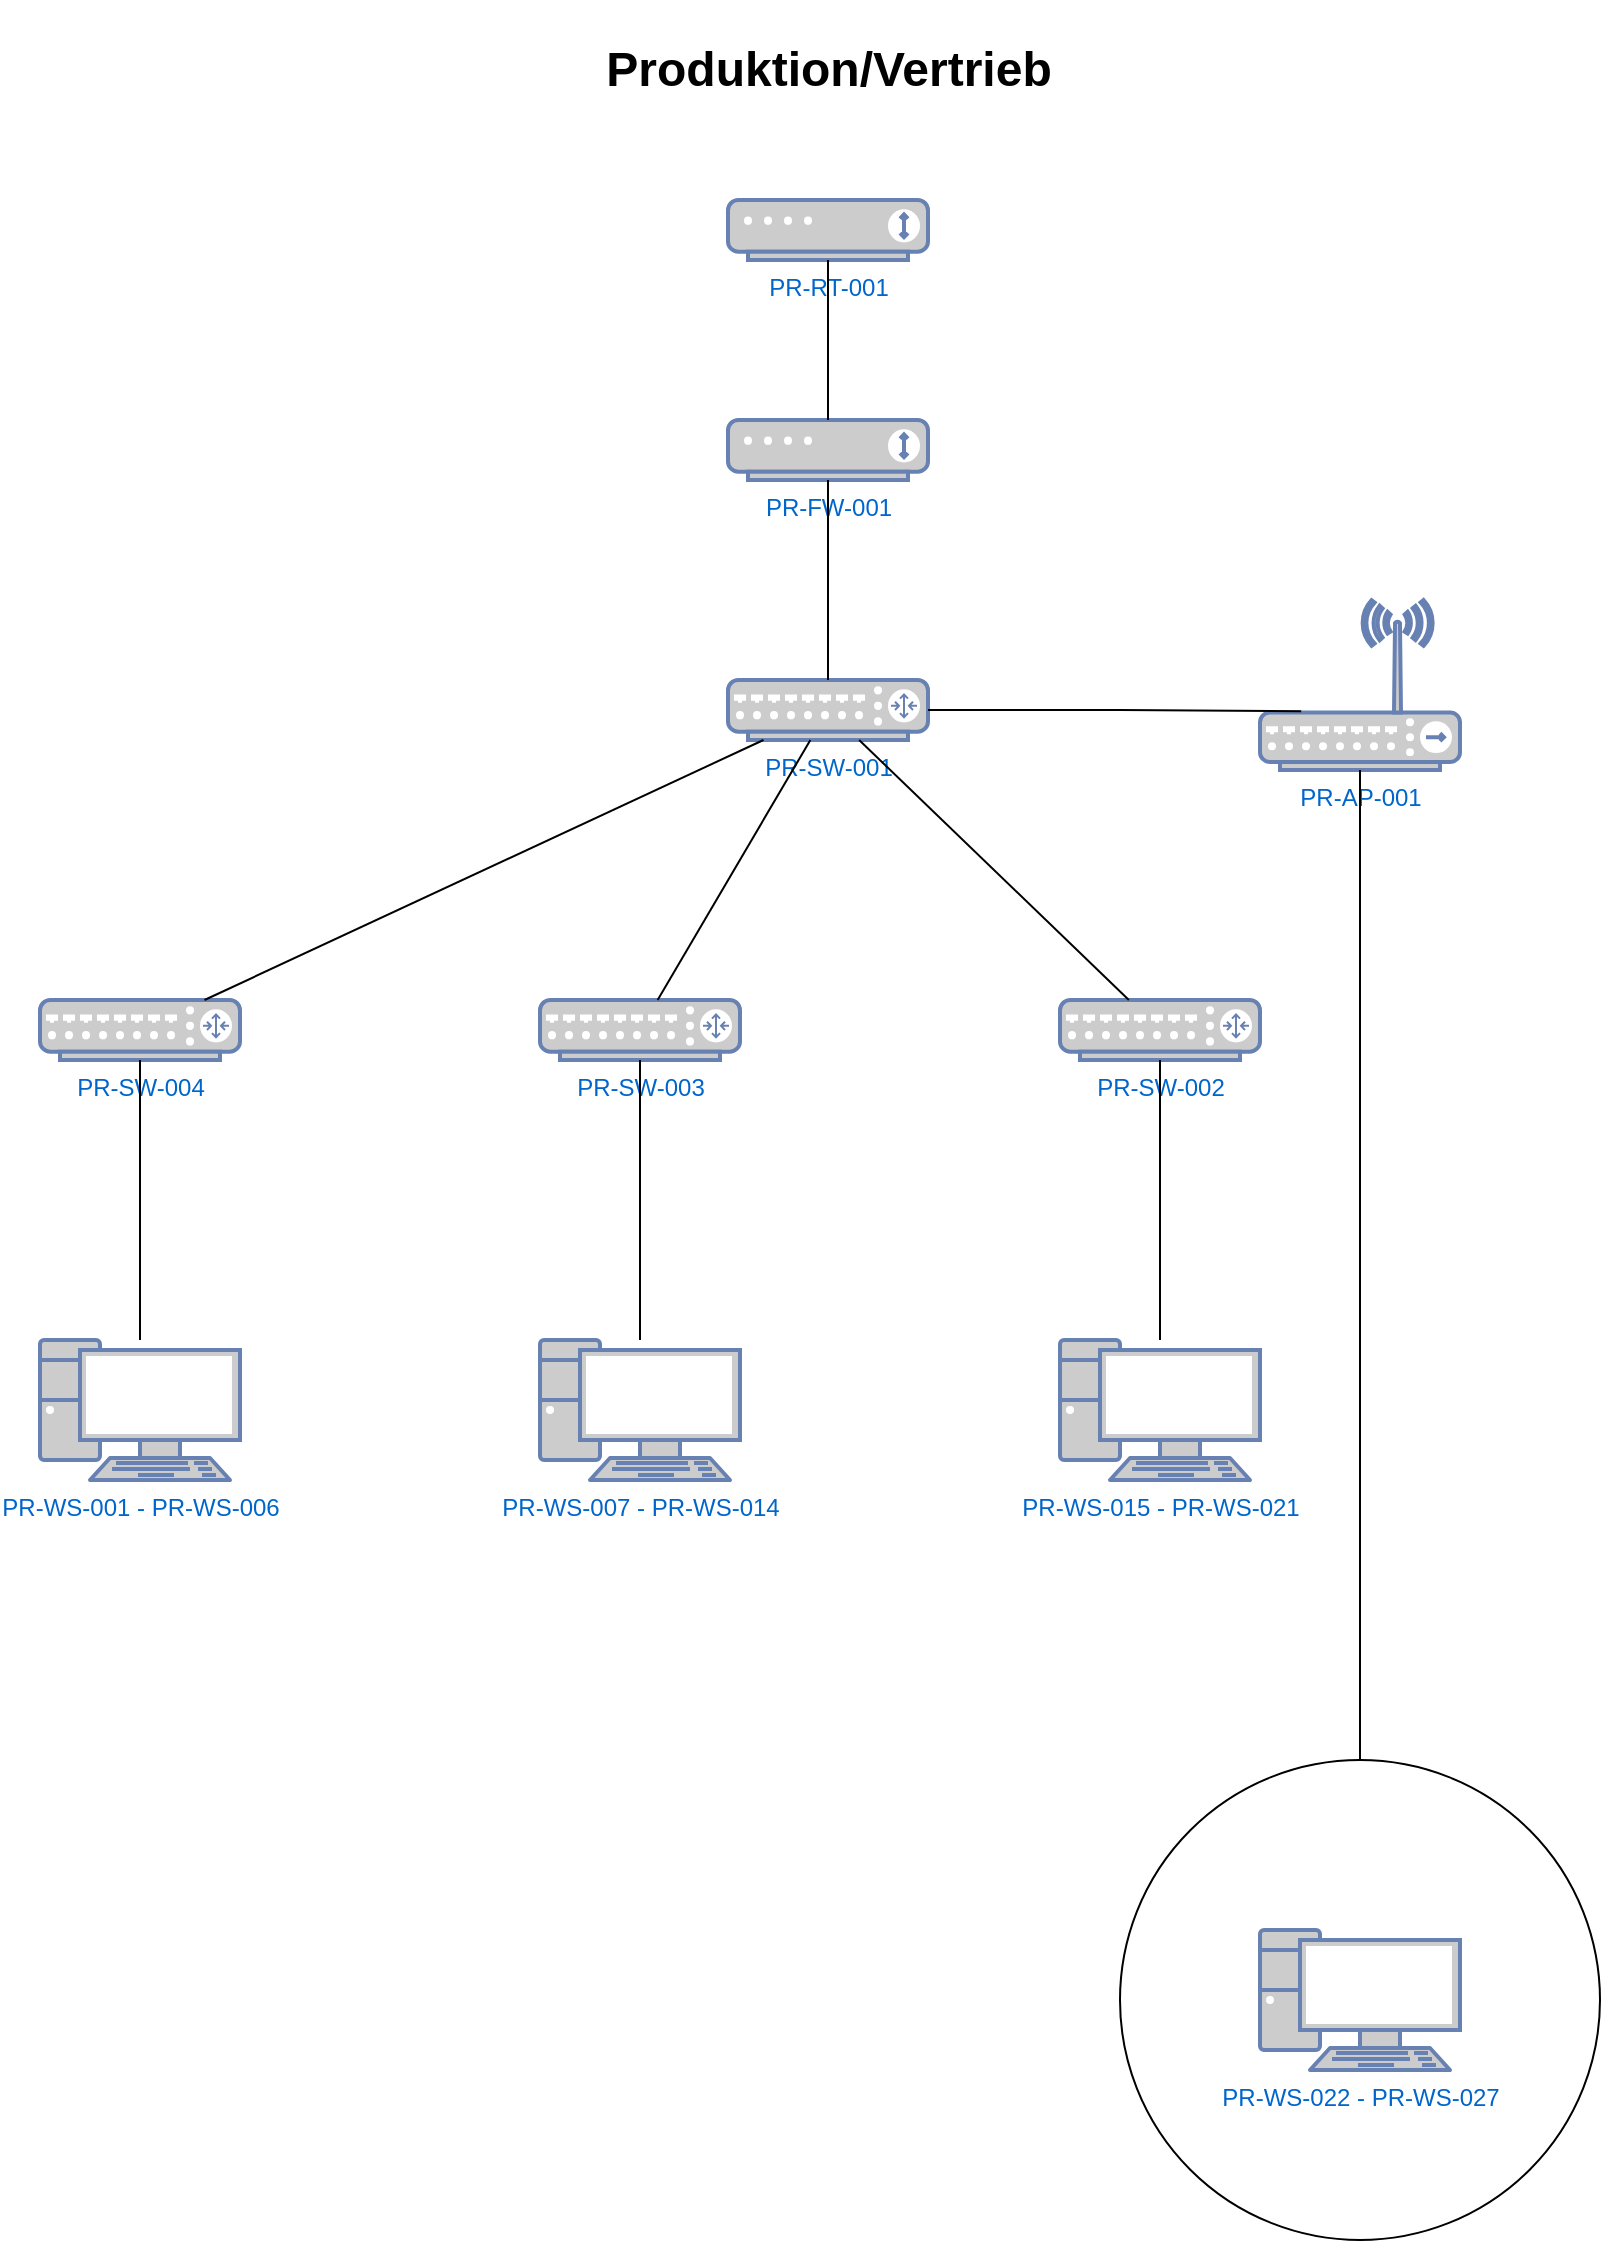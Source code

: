 <mxfile version="20.3.0" type="device"><diagram id="-WN0USReR38KMp0aL2p2" name="Seite-1"><mxGraphModel dx="1730" dy="1082" grid="1" gridSize="10" guides="1" tooltips="1" connect="1" arrows="1" fold="1" page="1" pageScale="1" pageWidth="827" pageHeight="1169" math="0" shadow="0"><root><mxCell id="0"/><mxCell id="1" parent="0"/><mxCell id="f7lcPJcUA309jDd2bsiB-21" value="" style="ellipse;whiteSpace=wrap;html=1;aspect=fixed;fontFamily=Helvetica;" vertex="1" parent="1"><mxGeometry x="560" y="910" width="240" height="240" as="geometry"/></mxCell><mxCell id="f7lcPJcUA309jDd2bsiB-1" value="PR-RT-001" style="fontColor=#0066CC;verticalAlign=top;verticalLabelPosition=bottom;labelPosition=center;align=center;html=1;outlineConnect=0;fillColor=#CCCCCC;strokeColor=#6881B3;gradientColor=none;gradientDirection=north;strokeWidth=2;shape=mxgraph.networks.modem;" vertex="1" parent="1"><mxGeometry x="364" y="130" width="100" height="30" as="geometry"/></mxCell><mxCell id="f7lcPJcUA309jDd2bsiB-2" value="PR-SW-001" style="fontColor=#0066CC;verticalAlign=top;verticalLabelPosition=bottom;labelPosition=center;align=center;html=1;outlineConnect=0;fillColor=#CCCCCC;strokeColor=#6881B3;gradientColor=none;gradientDirection=north;strokeWidth=2;shape=mxgraph.networks.router;" vertex="1" parent="1"><mxGeometry x="364" y="370" width="100" height="30" as="geometry"/></mxCell><mxCell id="f7lcPJcUA309jDd2bsiB-3" value="PR-WS-001 - PR-WS-006" style="fontColor=#0066CC;verticalAlign=top;verticalLabelPosition=bottom;labelPosition=center;align=center;html=1;outlineConnect=0;fillColor=#CCCCCC;strokeColor=#6881B3;gradientColor=none;gradientDirection=north;strokeWidth=2;shape=mxgraph.networks.pc;" vertex="1" parent="1"><mxGeometry x="20" y="700" width="100" height="70" as="geometry"/></mxCell><mxCell id="f7lcPJcUA309jDd2bsiB-4" value="PR-AP-001" style="fontColor=#0066CC;verticalAlign=top;verticalLabelPosition=bottom;labelPosition=center;align=center;html=1;outlineConnect=0;fillColor=#CCCCCC;strokeColor=#6881B3;gradientColor=none;gradientDirection=north;strokeWidth=2;shape=mxgraph.networks.wireless_hub;" vertex="1" parent="1"><mxGeometry x="630" y="330" width="100" height="85" as="geometry"/></mxCell><mxCell id="f7lcPJcUA309jDd2bsiB-5" value="PR-FW-001" style="fontColor=#0066CC;verticalAlign=top;verticalLabelPosition=bottom;labelPosition=center;align=center;html=1;outlineConnect=0;fillColor=#CCCCCC;strokeColor=#6881B3;gradientColor=none;gradientDirection=north;strokeWidth=2;shape=mxgraph.networks.modem;" vertex="1" parent="1"><mxGeometry x="364" y="240" width="100" height="30" as="geometry"/></mxCell><mxCell id="f7lcPJcUA309jDd2bsiB-6" value="&lt;h1&gt;Produktion/Vertrieb&lt;/h1&gt;" style="text;html=1;align=center;verticalAlign=middle;resizable=0;points=[];autosize=1;strokeColor=none;fillColor=none;" vertex="1" parent="1"><mxGeometry x="289" y="30" width="250" height="70" as="geometry"/></mxCell><mxCell id="f7lcPJcUA309jDd2bsiB-7" value="PR-WS-007 - PR-WS-014" style="fontColor=#0066CC;verticalAlign=top;verticalLabelPosition=bottom;labelPosition=center;align=center;html=1;outlineConnect=0;fillColor=#CCCCCC;strokeColor=#6881B3;gradientColor=none;gradientDirection=north;strokeWidth=2;shape=mxgraph.networks.pc;" vertex="1" parent="1"><mxGeometry x="270" y="700" width="100" height="70" as="geometry"/></mxCell><mxCell id="f7lcPJcUA309jDd2bsiB-8" value="PR-WS-015 - PR-WS-021" style="fontColor=#0066CC;verticalAlign=top;verticalLabelPosition=bottom;labelPosition=center;align=center;html=1;outlineConnect=0;fillColor=#CCCCCC;strokeColor=#6881B3;gradientColor=none;gradientDirection=north;strokeWidth=2;shape=mxgraph.networks.pc;" vertex="1" parent="1"><mxGeometry x="530" y="700" width="100" height="70" as="geometry"/></mxCell><mxCell id="f7lcPJcUA309jDd2bsiB-9" value="" style="endArrow=none;html=1;rounded=0;fontFamily=Helvetica;" edge="1" parent="1" source="f7lcPJcUA309jDd2bsiB-5" target="f7lcPJcUA309jDd2bsiB-1"><mxGeometry width="50" height="50" relative="1" as="geometry"><mxPoint x="390" y="420" as="sourcePoint"/><mxPoint x="440" y="370" as="targetPoint"/></mxGeometry></mxCell><mxCell id="f7lcPJcUA309jDd2bsiB-10" value="" style="endArrow=none;html=1;rounded=0;fontFamily=Helvetica;" edge="1" parent="1" source="f7lcPJcUA309jDd2bsiB-2" target="f7lcPJcUA309jDd2bsiB-5"><mxGeometry width="50" height="50" relative="1" as="geometry"><mxPoint x="390" y="420" as="sourcePoint"/><mxPoint x="440" y="370" as="targetPoint"/></mxGeometry></mxCell><mxCell id="f7lcPJcUA309jDd2bsiB-11" value="" style="endArrow=none;html=1;rounded=0;fontFamily=Helvetica;exitX=0.206;exitY=0.654;exitDx=0;exitDy=0;exitPerimeter=0;" edge="1" parent="1" source="f7lcPJcUA309jDd2bsiB-4" target="f7lcPJcUA309jDd2bsiB-2"><mxGeometry width="50" height="50" relative="1" as="geometry"><mxPoint x="390" y="620" as="sourcePoint"/><mxPoint x="440" y="570" as="targetPoint"/><Array as="points"><mxPoint x="560" y="385"/></Array></mxGeometry></mxCell><mxCell id="f7lcPJcUA309jDd2bsiB-17" value="PR-SW-004" style="fontColor=#0066CC;verticalAlign=top;verticalLabelPosition=bottom;labelPosition=center;align=center;html=1;outlineConnect=0;fillColor=#CCCCCC;strokeColor=#6881B3;gradientColor=none;gradientDirection=north;strokeWidth=2;shape=mxgraph.networks.router;" vertex="1" parent="1"><mxGeometry x="20" y="530" width="100" height="30" as="geometry"/></mxCell><mxCell id="f7lcPJcUA309jDd2bsiB-18" value="PR-SW-003" style="fontColor=#0066CC;verticalAlign=top;verticalLabelPosition=bottom;labelPosition=center;align=center;html=1;outlineConnect=0;fillColor=#CCCCCC;strokeColor=#6881B3;gradientColor=none;gradientDirection=north;strokeWidth=2;shape=mxgraph.networks.router;" vertex="1" parent="1"><mxGeometry x="270" y="530" width="100" height="30" as="geometry"/></mxCell><mxCell id="f7lcPJcUA309jDd2bsiB-19" value="PR-SW-002" style="fontColor=#0066CC;verticalAlign=top;verticalLabelPosition=bottom;labelPosition=center;align=center;html=1;outlineConnect=0;fillColor=#CCCCCC;strokeColor=#6881B3;gradientColor=none;gradientDirection=north;strokeWidth=2;shape=mxgraph.networks.router;" vertex="1" parent="1"><mxGeometry x="530" y="530" width="100" height="30" as="geometry"/></mxCell><mxCell id="f7lcPJcUA309jDd2bsiB-20" value="" style="endArrow=none;html=1;rounded=0;fontFamily=Helvetica;" edge="1" parent="1" source="f7lcPJcUA309jDd2bsiB-21" target="f7lcPJcUA309jDd2bsiB-4"><mxGeometry width="50" height="50" relative="1" as="geometry"><mxPoint x="660.742" y="910.049" as="sourcePoint"/><mxPoint x="20" y="890" as="targetPoint"/></mxGeometry></mxCell><mxCell id="f7lcPJcUA309jDd2bsiB-22" value="" style="endArrow=none;html=1;rounded=0;fontFamily=Helvetica;" edge="1" parent="1" source="f7lcPJcUA309jDd2bsiB-17" target="f7lcPJcUA309jDd2bsiB-2"><mxGeometry width="50" height="50" relative="1" as="geometry"><mxPoint x="150" y="660" as="sourcePoint"/><mxPoint x="200" y="610" as="targetPoint"/></mxGeometry></mxCell><mxCell id="f7lcPJcUA309jDd2bsiB-23" value="" style="endArrow=none;html=1;rounded=0;fontFamily=Helvetica;" edge="1" parent="1" source="f7lcPJcUA309jDd2bsiB-18" target="f7lcPJcUA309jDd2bsiB-2"><mxGeometry width="50" height="50" relative="1" as="geometry"><mxPoint x="150" y="660" as="sourcePoint"/><mxPoint x="200" y="610" as="targetPoint"/></mxGeometry></mxCell><mxCell id="f7lcPJcUA309jDd2bsiB-24" value="" style="endArrow=none;html=1;rounded=0;fontFamily=Helvetica;" edge="1" parent="1" source="f7lcPJcUA309jDd2bsiB-19" target="f7lcPJcUA309jDd2bsiB-2"><mxGeometry width="50" height="50" relative="1" as="geometry"><mxPoint x="150" y="660" as="sourcePoint"/><mxPoint x="200" y="610" as="targetPoint"/></mxGeometry></mxCell><mxCell id="f7lcPJcUA309jDd2bsiB-25" value="" style="endArrow=none;html=1;rounded=0;fontFamily=Helvetica;" edge="1" parent="1" source="f7lcPJcUA309jDd2bsiB-3" target="f7lcPJcUA309jDd2bsiB-17"><mxGeometry width="50" height="50" relative="1" as="geometry"><mxPoint x="270" y="660" as="sourcePoint"/><mxPoint x="320" y="610" as="targetPoint"/></mxGeometry></mxCell><mxCell id="f7lcPJcUA309jDd2bsiB-26" value="" style="endArrow=none;html=1;rounded=0;fontFamily=Helvetica;" edge="1" parent="1" source="f7lcPJcUA309jDd2bsiB-7" target="f7lcPJcUA309jDd2bsiB-18"><mxGeometry width="50" height="50" relative="1" as="geometry"><mxPoint x="270" y="660" as="sourcePoint"/><mxPoint x="320" y="610" as="targetPoint"/></mxGeometry></mxCell><mxCell id="f7lcPJcUA309jDd2bsiB-27" value="" style="endArrow=none;html=1;rounded=0;fontFamily=Helvetica;" edge="1" parent="1" source="f7lcPJcUA309jDd2bsiB-8" target="f7lcPJcUA309jDd2bsiB-19"><mxGeometry width="50" height="50" relative="1" as="geometry"><mxPoint x="270" y="660" as="sourcePoint"/><mxPoint x="320" y="610" as="targetPoint"/></mxGeometry></mxCell><mxCell id="f7lcPJcUA309jDd2bsiB-30" value="PR-WS-022 - PR-WS-027" style="fontColor=#0066CC;verticalAlign=top;verticalLabelPosition=bottom;labelPosition=center;align=center;html=1;outlineConnect=0;fillColor=#CCCCCC;strokeColor=#6881B3;gradientColor=none;gradientDirection=north;strokeWidth=2;shape=mxgraph.networks.pc;" vertex="1" parent="1"><mxGeometry x="630" y="995" width="100" height="70" as="geometry"/></mxCell></root></mxGraphModel></diagram></mxfile>